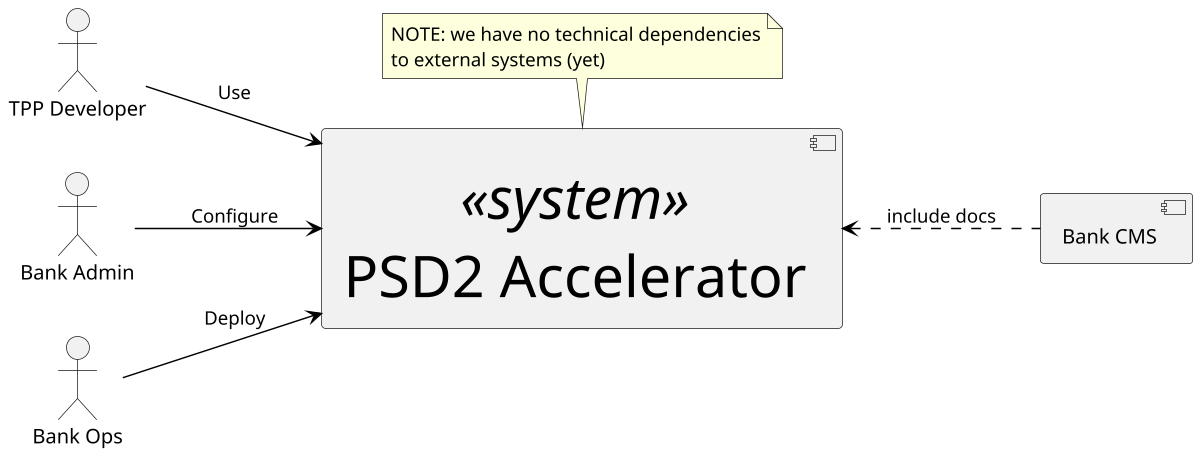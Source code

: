 @startuml context

left to right direction
skinparam shadowing false
scale 1200 width

actor "TPP Developer" as tppd
actor "Bank Admin" as ba
actor "Bank Ops" as bo

skinparam arrowColor black
skinparam borderColor grey
skinparam Component {
  fontSize<<system>> 40
}

[PSD2 Accelerator] as acc <<system>>
[Bank CMS] as cms

tppd --> acc : Use
ba --> acc : Configure
bo --> acc : Deploy
acc <.. cms : include docs

note top of acc
  NOTE: we have no technical dependencies
  to external systems (yet)
end note

@enduml
